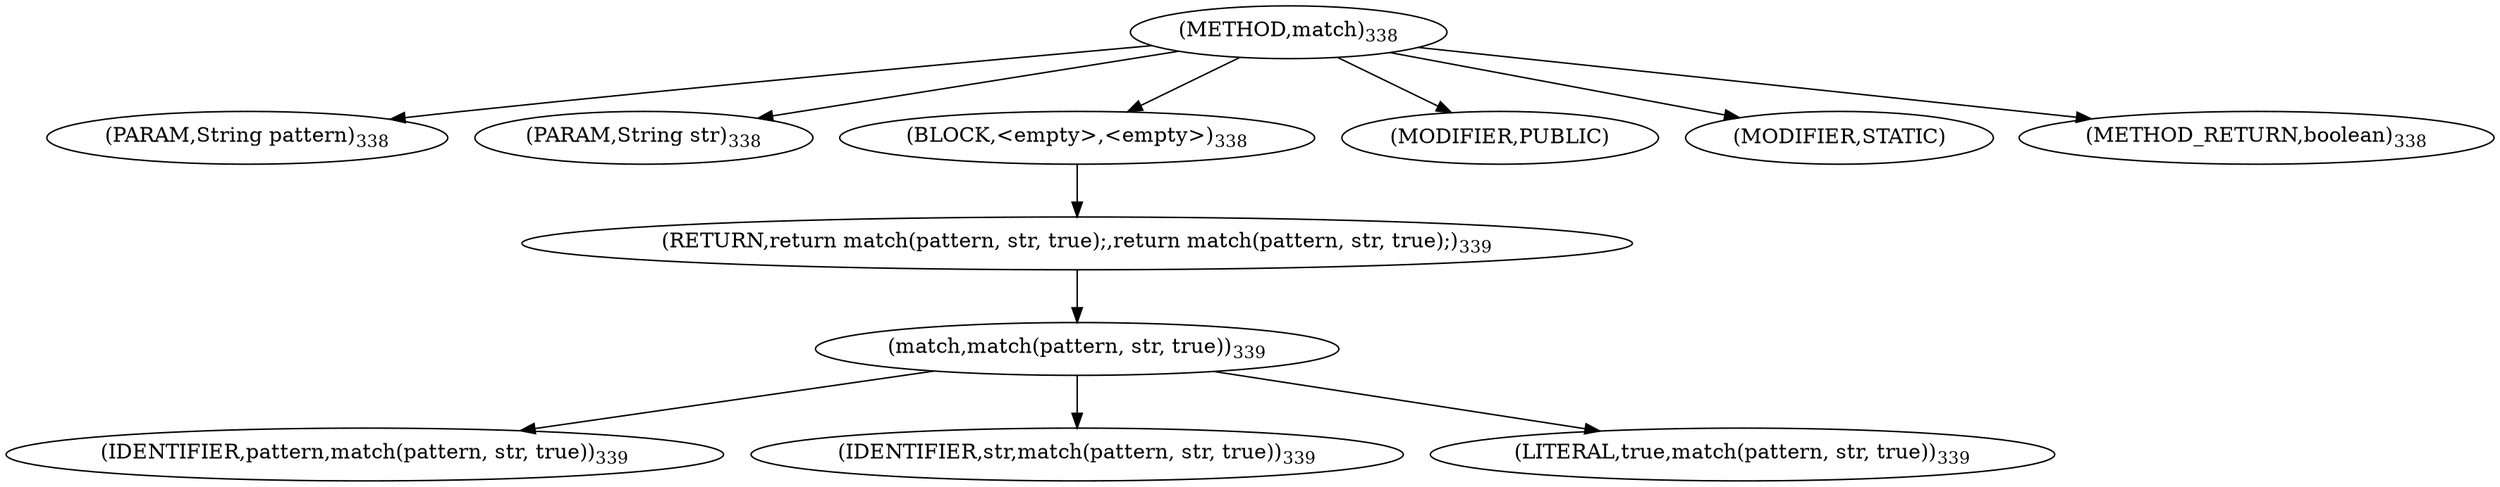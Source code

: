 digraph "match" {  
"548" [label = <(METHOD,match)<SUB>338</SUB>> ]
"549" [label = <(PARAM,String pattern)<SUB>338</SUB>> ]
"550" [label = <(PARAM,String str)<SUB>338</SUB>> ]
"551" [label = <(BLOCK,&lt;empty&gt;,&lt;empty&gt;)<SUB>338</SUB>> ]
"552" [label = <(RETURN,return match(pattern, str, true);,return match(pattern, str, true);)<SUB>339</SUB>> ]
"553" [label = <(match,match(pattern, str, true))<SUB>339</SUB>> ]
"554" [label = <(IDENTIFIER,pattern,match(pattern, str, true))<SUB>339</SUB>> ]
"555" [label = <(IDENTIFIER,str,match(pattern, str, true))<SUB>339</SUB>> ]
"556" [label = <(LITERAL,true,match(pattern, str, true))<SUB>339</SUB>> ]
"557" [label = <(MODIFIER,PUBLIC)> ]
"558" [label = <(MODIFIER,STATIC)> ]
"559" [label = <(METHOD_RETURN,boolean)<SUB>338</SUB>> ]
  "548" -> "549" 
  "548" -> "550" 
  "548" -> "551" 
  "548" -> "557" 
  "548" -> "558" 
  "548" -> "559" 
  "551" -> "552" 
  "552" -> "553" 
  "553" -> "554" 
  "553" -> "555" 
  "553" -> "556" 
}
